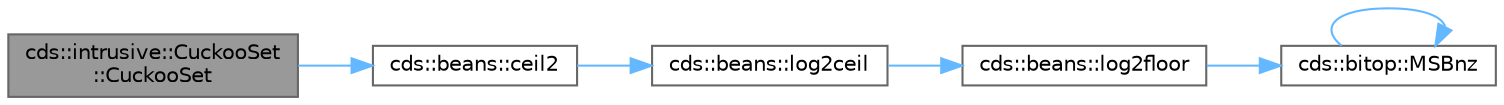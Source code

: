 digraph "cds::intrusive::CuckooSet::CuckooSet"
{
 // LATEX_PDF_SIZE
  bgcolor="transparent";
  edge [fontname=Helvetica,fontsize=10,labelfontname=Helvetica,labelfontsize=10];
  node [fontname=Helvetica,fontsize=10,shape=box,height=0.2,width=0.4];
  rankdir="LR";
  Node1 [id="Node000001",label="cds::intrusive::CuckooSet\l::CuckooSet",height=0.2,width=0.4,color="gray40", fillcolor="grey60", style="filled", fontcolor="black",tooltip="Constructs the set object with given probe set size and threshold"];
  Node1 -> Node2 [id="edge1_Node000001_Node000002",color="steelblue1",style="solid",tooltip=" "];
  Node2 [id="Node000002",label="cds::beans::ceil2",height=0.2,width=0.4,color="grey40", fillcolor="white", style="filled",URL="$namespacecds_1_1beans.html#a43f438b2ac0cef02ea89bcf0b20d8c4b",tooltip="Returns smallest following power of 2 for n"];
  Node2 -> Node3 [id="edge2_Node000002_Node000003",color="steelblue1",style="solid",tooltip=" "];
  Node3 [id="Node000003",label="cds::beans::log2ceil",height=0.2,width=0.4,color="grey40", fillcolor="white", style="filled",URL="$namespacecds_1_1beans.html#a358d46e2ae187b74e23afad96ab80528",tooltip="Returns smallest following integer for log2( n )"];
  Node3 -> Node4 [id="edge3_Node000003_Node000004",color="steelblue1",style="solid",tooltip=" "];
  Node4 [id="Node000004",label="cds::beans::log2floor",height=0.2,width=0.4,color="grey40", fillcolor="white", style="filled",URL="$namespacecds_1_1beans.html#abc356418ade71421081effab88e8bbb1",tooltip="Returns largest previous integer for log2( n )"];
  Node4 -> Node5 [id="edge4_Node000004_Node000005",color="steelblue1",style="solid",tooltip=" "];
  Node5 [id="Node000005",label="cds::bitop::MSBnz",height=0.2,width=0.4,color="grey40", fillcolor="white", style="filled",URL="$namespacecds_1_1bitop.html#a0517b6ee0de9351d843c230562bba9ae",tooltip="Get most significant bit (MSB) number (0..31/63)"];
  Node5 -> Node5 [id="edge5_Node000005_Node000005",color="steelblue1",style="solid",tooltip=" "];
}
